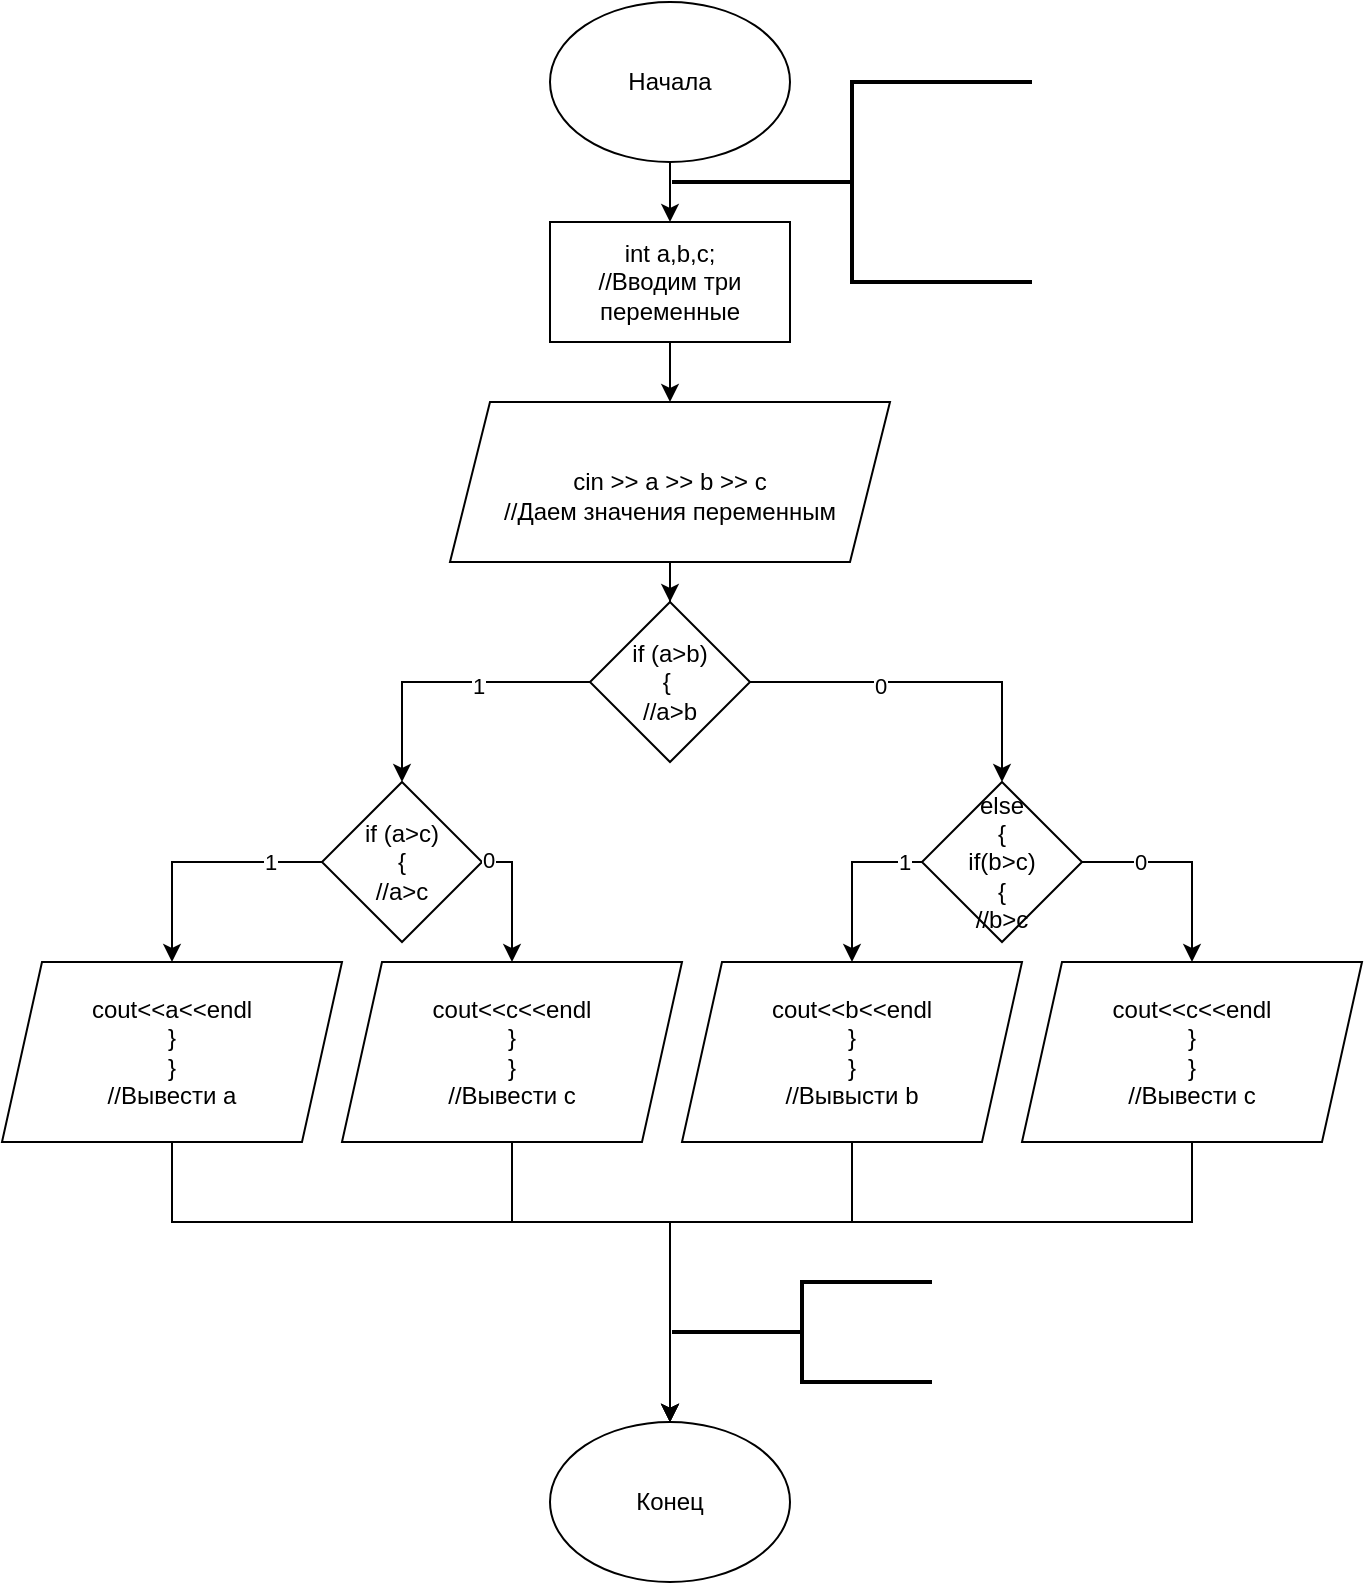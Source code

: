 <mxfile version="24.7.17">
  <diagram name="Страница — 1" id="j7EI2OQE-DgVVDktBsyY">
    <mxGraphModel dx="1341" dy="884" grid="1" gridSize="10" guides="1" tooltips="1" connect="1" arrows="1" fold="1" page="1" pageScale="1" pageWidth="827" pageHeight="1169" math="0" shadow="0">
      <root>
        <mxCell id="0" />
        <mxCell id="1" parent="0" />
        <mxCell id="KLxFguoT12ryvYIXzIdc-10" value="" style="edgeStyle=orthogonalEdgeStyle;rounded=0;orthogonalLoop=1;jettySize=auto;html=1;entryX=0.5;entryY=0;entryDx=0;entryDy=0;" parent="1" source="KLxFguoT12ryvYIXzIdc-1" target="KLxFguoT12ryvYIXzIdc-38" edge="1">
          <mxGeometry relative="1" as="geometry">
            <mxPoint x="480" y="120" as="targetPoint" />
          </mxGeometry>
        </mxCell>
        <mxCell id="KLxFguoT12ryvYIXzIdc-1" value="Начала" style="ellipse;whiteSpace=wrap;html=1;" parent="1" vertex="1">
          <mxGeometry x="354" y="10" width="120" height="80" as="geometry" />
        </mxCell>
        <mxCell id="KLxFguoT12ryvYIXzIdc-4" value="&lt;div&gt;if (a&amp;gt;b)&lt;/div&gt;&lt;div&gt;{&amp;nbsp;&lt;/div&gt;//a&amp;gt;b" style="rhombus;whiteSpace=wrap;html=1;" parent="1" vertex="1">
          <mxGeometry x="374" y="310" width="80" height="80" as="geometry" />
        </mxCell>
        <mxCell id="KLxFguoT12ryvYIXzIdc-5" value="&lt;div&gt;if (a&amp;gt;c)&lt;/div&gt;&lt;div&gt;{&lt;/div&gt;//a&amp;gt;c" style="rhombus;whiteSpace=wrap;html=1;" parent="1" vertex="1">
          <mxGeometry x="240" y="400" width="80" height="80" as="geometry" />
        </mxCell>
        <mxCell id="KLxFguoT12ryvYIXzIdc-6" value="&lt;div&gt;else&lt;/div&gt;&lt;div&gt;{&lt;/div&gt;&lt;div&gt;if(b&amp;gt;c)&lt;/div&gt;&lt;div&gt;{&lt;/div&gt;//b&amp;gt;c" style="rhombus;whiteSpace=wrap;html=1;" parent="1" vertex="1">
          <mxGeometry x="540" y="400" width="80" height="80" as="geometry" />
        </mxCell>
        <mxCell id="KLxFguoT12ryvYIXzIdc-12" value="" style="edgeStyle=orthogonalEdgeStyle;rounded=0;orthogonalLoop=1;jettySize=auto;html=1;" parent="1" source="KLxFguoT12ryvYIXzIdc-9" target="KLxFguoT12ryvYIXzIdc-4" edge="1">
          <mxGeometry relative="1" as="geometry" />
        </mxCell>
        <mxCell id="KLxFguoT12ryvYIXzIdc-9" value="&lt;br&gt;&lt;div&gt;cin &amp;gt;&amp;gt; a &amp;gt;&amp;gt; b &amp;gt;&amp;gt; c&lt;/div&gt;&lt;div&gt;//Даем значения переменным&lt;/div&gt;" style="shape=parallelogram;perimeter=parallelogramPerimeter;whiteSpace=wrap;html=1;fixedSize=1;" parent="1" vertex="1">
          <mxGeometry x="304" y="210" width="220" height="80" as="geometry" />
        </mxCell>
        <mxCell id="KLxFguoT12ryvYIXzIdc-16" value="&lt;div&gt;cout&amp;lt;&amp;lt;a&amp;lt;&amp;lt;endl&lt;/div&gt;&lt;div&gt;}&lt;/div&gt;&lt;div&gt;}&lt;/div&gt;//Вывести а" style="shape=parallelogram;perimeter=parallelogramPerimeter;whiteSpace=wrap;html=1;fixedSize=1;" parent="1" vertex="1">
          <mxGeometry x="80" y="490" width="170" height="90" as="geometry" />
        </mxCell>
        <mxCell id="KLxFguoT12ryvYIXzIdc-17" value="&lt;div&gt;&lt;div&gt;cout&amp;lt;&amp;lt;c&amp;lt;&amp;lt;endl&lt;/div&gt;&lt;div&gt;}&lt;/div&gt;&lt;div&gt;}&lt;/div&gt;&lt;/div&gt;//Вывести c" style="shape=parallelogram;perimeter=parallelogramPerimeter;whiteSpace=wrap;html=1;fixedSize=1;" parent="1" vertex="1">
          <mxGeometry x="250" y="490" width="170" height="90" as="geometry" />
        </mxCell>
        <mxCell id="KLxFguoT12ryvYIXzIdc-18" value="&lt;div&gt;&lt;div&gt;cout&amp;lt;&amp;lt;b&amp;lt;&amp;lt;endl&lt;/div&gt;&lt;div&gt;}&lt;/div&gt;&lt;div&gt;}&lt;/div&gt;&lt;/div&gt;//Вывысти b" style="shape=parallelogram;perimeter=parallelogramPerimeter;whiteSpace=wrap;html=1;fixedSize=1;" parent="1" vertex="1">
          <mxGeometry x="420" y="490" width="170" height="90" as="geometry" />
        </mxCell>
        <mxCell id="KLxFguoT12ryvYIXzIdc-19" value="&lt;div&gt;&lt;div&gt;cout&amp;lt;&amp;lt;c&amp;lt;&amp;lt;endl&lt;/div&gt;&lt;div&gt;}&lt;/div&gt;&lt;div&gt;}&lt;/div&gt;&lt;/div&gt;//Вывести c" style="shape=parallelogram;perimeter=parallelogramPerimeter;whiteSpace=wrap;html=1;fixedSize=1;" parent="1" vertex="1">
          <mxGeometry x="590" y="490" width="170" height="90" as="geometry" />
        </mxCell>
        <mxCell id="KLxFguoT12ryvYIXzIdc-20" value="Конец" style="ellipse;whiteSpace=wrap;html=1;" parent="1" vertex="1">
          <mxGeometry x="354" y="720" width="120" height="80" as="geometry" />
        </mxCell>
        <mxCell id="KLxFguoT12ryvYIXzIdc-21" value="" style="endArrow=classic;html=1;rounded=0;exitX=0;exitY=0.5;exitDx=0;exitDy=0;entryX=0.5;entryY=0;entryDx=0;entryDy=0;" parent="1" source="KLxFguoT12ryvYIXzIdc-5" target="KLxFguoT12ryvYIXzIdc-16" edge="1">
          <mxGeometry width="50" height="50" relative="1" as="geometry">
            <mxPoint x="380" y="470" as="sourcePoint" />
            <mxPoint x="430" y="420" as="targetPoint" />
            <Array as="points">
              <mxPoint x="165" y="440" />
            </Array>
          </mxGeometry>
        </mxCell>
        <mxCell id="KLxFguoT12ryvYIXzIdc-34" value="1" style="edgeLabel;html=1;align=center;verticalAlign=middle;resizable=0;points=[];" parent="KLxFguoT12ryvYIXzIdc-21" vertex="1" connectable="0">
          <mxGeometry x="-0.588" relative="1" as="geometry">
            <mxPoint as="offset" />
          </mxGeometry>
        </mxCell>
        <mxCell id="KLxFguoT12ryvYIXzIdc-23" value="" style="endArrow=classic;html=1;rounded=0;exitX=1;exitY=0.5;exitDx=0;exitDy=0;entryX=0.5;entryY=0;entryDx=0;entryDy=0;" parent="1" source="KLxFguoT12ryvYIXzIdc-5" target="KLxFguoT12ryvYIXzIdc-17" edge="1">
          <mxGeometry width="50" height="50" relative="1" as="geometry">
            <mxPoint x="380" y="470" as="sourcePoint" />
            <mxPoint x="430" y="420" as="targetPoint" />
            <Array as="points">
              <mxPoint x="335" y="440" />
            </Array>
          </mxGeometry>
        </mxCell>
        <mxCell id="KLxFguoT12ryvYIXzIdc-35" value="0" style="edgeLabel;html=1;align=center;verticalAlign=middle;resizable=0;points=[];" parent="KLxFguoT12ryvYIXzIdc-23" vertex="1" connectable="0">
          <mxGeometry x="-0.905" y="1" relative="1" as="geometry">
            <mxPoint as="offset" />
          </mxGeometry>
        </mxCell>
        <mxCell id="KLxFguoT12ryvYIXzIdc-24" value="" style="endArrow=classic;html=1;rounded=0;exitX=0;exitY=0.5;exitDx=0;exitDy=0;entryX=0.5;entryY=0;entryDx=0;entryDy=0;" parent="1" source="KLxFguoT12ryvYIXzIdc-4" target="KLxFguoT12ryvYIXzIdc-5" edge="1">
          <mxGeometry width="50" height="50" relative="1" as="geometry">
            <mxPoint x="380" y="470" as="sourcePoint" />
            <mxPoint x="430" y="420" as="targetPoint" />
            <Array as="points">
              <mxPoint x="280" y="350" />
            </Array>
          </mxGeometry>
        </mxCell>
        <mxCell id="KLxFguoT12ryvYIXzIdc-32" value="1" style="edgeLabel;html=1;align=center;verticalAlign=middle;resizable=0;points=[];" parent="KLxFguoT12ryvYIXzIdc-24" vertex="1" connectable="0">
          <mxGeometry x="-0.222" y="2" relative="1" as="geometry">
            <mxPoint as="offset" />
          </mxGeometry>
        </mxCell>
        <mxCell id="KLxFguoT12ryvYIXzIdc-25" value="" style="endArrow=classic;html=1;rounded=0;exitX=1;exitY=0.5;exitDx=0;exitDy=0;entryX=0.5;entryY=0;entryDx=0;entryDy=0;" parent="1" source="KLxFguoT12ryvYIXzIdc-4" target="KLxFguoT12ryvYIXzIdc-6" edge="1">
          <mxGeometry width="50" height="50" relative="1" as="geometry">
            <mxPoint x="380" y="470" as="sourcePoint" />
            <mxPoint x="430" y="420" as="targetPoint" />
            <Array as="points">
              <mxPoint x="580" y="350" />
            </Array>
          </mxGeometry>
        </mxCell>
        <mxCell id="KLxFguoT12ryvYIXzIdc-33" value="0" style="edgeLabel;html=1;align=center;verticalAlign=middle;resizable=0;points=[];" parent="KLxFguoT12ryvYIXzIdc-25" vertex="1" connectable="0">
          <mxGeometry x="-0.261" y="-2" relative="1" as="geometry">
            <mxPoint as="offset" />
          </mxGeometry>
        </mxCell>
        <mxCell id="KLxFguoT12ryvYIXzIdc-26" value="" style="endArrow=classic;html=1;rounded=0;exitX=0;exitY=0.5;exitDx=0;exitDy=0;entryX=0.5;entryY=0;entryDx=0;entryDy=0;" parent="1" source="KLxFguoT12ryvYIXzIdc-6" target="KLxFguoT12ryvYIXzIdc-18" edge="1">
          <mxGeometry width="50" height="50" relative="1" as="geometry">
            <mxPoint x="490" y="440" as="sourcePoint" />
            <mxPoint x="430" y="420" as="targetPoint" />
            <Array as="points">
              <mxPoint x="505" y="440" />
            </Array>
          </mxGeometry>
        </mxCell>
        <mxCell id="KLxFguoT12ryvYIXzIdc-36" value="1" style="edgeLabel;html=1;align=center;verticalAlign=middle;resizable=0;points=[];" parent="KLxFguoT12ryvYIXzIdc-26" vertex="1" connectable="0">
          <mxGeometry x="-0.792" relative="1" as="geometry">
            <mxPoint as="offset" />
          </mxGeometry>
        </mxCell>
        <mxCell id="KLxFguoT12ryvYIXzIdc-27" value="" style="endArrow=classic;html=1;rounded=0;exitX=1;exitY=0.5;exitDx=0;exitDy=0;entryX=0.5;entryY=0;entryDx=0;entryDy=0;" parent="1" source="KLxFguoT12ryvYIXzIdc-6" target="KLxFguoT12ryvYIXzIdc-19" edge="1">
          <mxGeometry width="50" height="50" relative="1" as="geometry">
            <mxPoint x="380" y="470" as="sourcePoint" />
            <mxPoint x="430" y="420" as="targetPoint" />
            <Array as="points">
              <mxPoint x="675" y="440" />
            </Array>
          </mxGeometry>
        </mxCell>
        <mxCell id="KLxFguoT12ryvYIXzIdc-37" value="0" style="edgeLabel;html=1;align=center;verticalAlign=middle;resizable=0;points=[];" parent="KLxFguoT12ryvYIXzIdc-27" vertex="1" connectable="0">
          <mxGeometry x="-0.447" relative="1" as="geometry">
            <mxPoint as="offset" />
          </mxGeometry>
        </mxCell>
        <mxCell id="KLxFguoT12ryvYIXzIdc-28" value="" style="endArrow=classic;html=1;rounded=0;exitX=0.5;exitY=1;exitDx=0;exitDy=0;entryX=0.5;entryY=0;entryDx=0;entryDy=0;" parent="1" source="KLxFguoT12ryvYIXzIdc-16" target="KLxFguoT12ryvYIXzIdc-20" edge="1">
          <mxGeometry width="50" height="50" relative="1" as="geometry">
            <mxPoint x="380" y="470" as="sourcePoint" />
            <mxPoint x="430" y="420" as="targetPoint" />
            <Array as="points">
              <mxPoint x="165" y="620" />
              <mxPoint x="414" y="620" />
            </Array>
          </mxGeometry>
        </mxCell>
        <mxCell id="KLxFguoT12ryvYIXzIdc-29" value="" style="endArrow=classic;html=1;rounded=0;exitX=0.5;exitY=1;exitDx=0;exitDy=0;entryX=0.5;entryY=0;entryDx=0;entryDy=0;" parent="1" source="KLxFguoT12ryvYIXzIdc-17" target="KLxFguoT12ryvYIXzIdc-20" edge="1">
          <mxGeometry width="50" height="50" relative="1" as="geometry">
            <mxPoint x="380" y="470" as="sourcePoint" />
            <mxPoint x="430" y="420" as="targetPoint" />
            <Array as="points">
              <mxPoint x="335" y="620" />
              <mxPoint x="414" y="620" />
            </Array>
          </mxGeometry>
        </mxCell>
        <mxCell id="KLxFguoT12ryvYIXzIdc-30" value="" style="endArrow=classic;html=1;rounded=0;exitX=0.5;exitY=1;exitDx=0;exitDy=0;entryX=0.5;entryY=0;entryDx=0;entryDy=0;" parent="1" source="KLxFguoT12ryvYIXzIdc-18" target="KLxFguoT12ryvYIXzIdc-20" edge="1">
          <mxGeometry width="50" height="50" relative="1" as="geometry">
            <mxPoint x="380" y="470" as="sourcePoint" />
            <mxPoint x="430" y="420" as="targetPoint" />
            <Array as="points">
              <mxPoint x="505" y="620" />
              <mxPoint x="414" y="620" />
            </Array>
          </mxGeometry>
        </mxCell>
        <mxCell id="KLxFguoT12ryvYIXzIdc-31" value="" style="endArrow=classic;html=1;rounded=0;exitX=0.5;exitY=1;exitDx=0;exitDy=0;entryX=0.5;entryY=0;entryDx=0;entryDy=0;" parent="1" source="KLxFguoT12ryvYIXzIdc-19" target="KLxFguoT12ryvYIXzIdc-20" edge="1">
          <mxGeometry width="50" height="50" relative="1" as="geometry">
            <mxPoint x="380" y="470" as="sourcePoint" />
            <mxPoint x="410" y="660" as="targetPoint" />
            <Array as="points">
              <mxPoint x="675" y="620" />
              <mxPoint x="414" y="620" />
            </Array>
          </mxGeometry>
        </mxCell>
        <mxCell id="KLxFguoT12ryvYIXzIdc-38" value="int a,b,c;&lt;div&gt;//Вводим три переменные&lt;/div&gt;" style="rounded=0;whiteSpace=wrap;html=1;" parent="1" vertex="1">
          <mxGeometry x="354" y="120" width="120" height="60" as="geometry" />
        </mxCell>
        <mxCell id="KLxFguoT12ryvYIXzIdc-39" value="" style="endArrow=classic;html=1;rounded=0;exitX=0.5;exitY=1;exitDx=0;exitDy=0;entryX=0.5;entryY=0;entryDx=0;entryDy=0;" parent="1" source="KLxFguoT12ryvYIXzIdc-38" target="KLxFguoT12ryvYIXzIdc-9" edge="1">
          <mxGeometry width="50" height="50" relative="1" as="geometry">
            <mxPoint x="380" y="470" as="sourcePoint" />
            <mxPoint x="414" y="220" as="targetPoint" />
          </mxGeometry>
        </mxCell>
        <mxCell id="KLxFguoT12ryvYIXzIdc-40" value="" style="strokeWidth=2;html=1;shape=mxgraph.flowchart.annotation_2;align=left;labelPosition=right;pointerEvents=1;" parent="1" vertex="1">
          <mxGeometry x="415" y="50" width="180" height="100" as="geometry" />
        </mxCell>
        <mxCell id="eSoIpckclN0O5SL03M-H-1" value="" style="strokeWidth=2;html=1;shape=mxgraph.flowchart.annotation_2;align=left;labelPosition=right;pointerEvents=1;" vertex="1" parent="1">
          <mxGeometry x="415" y="650" width="130" height="50" as="geometry" />
        </mxCell>
      </root>
    </mxGraphModel>
  </diagram>
</mxfile>
